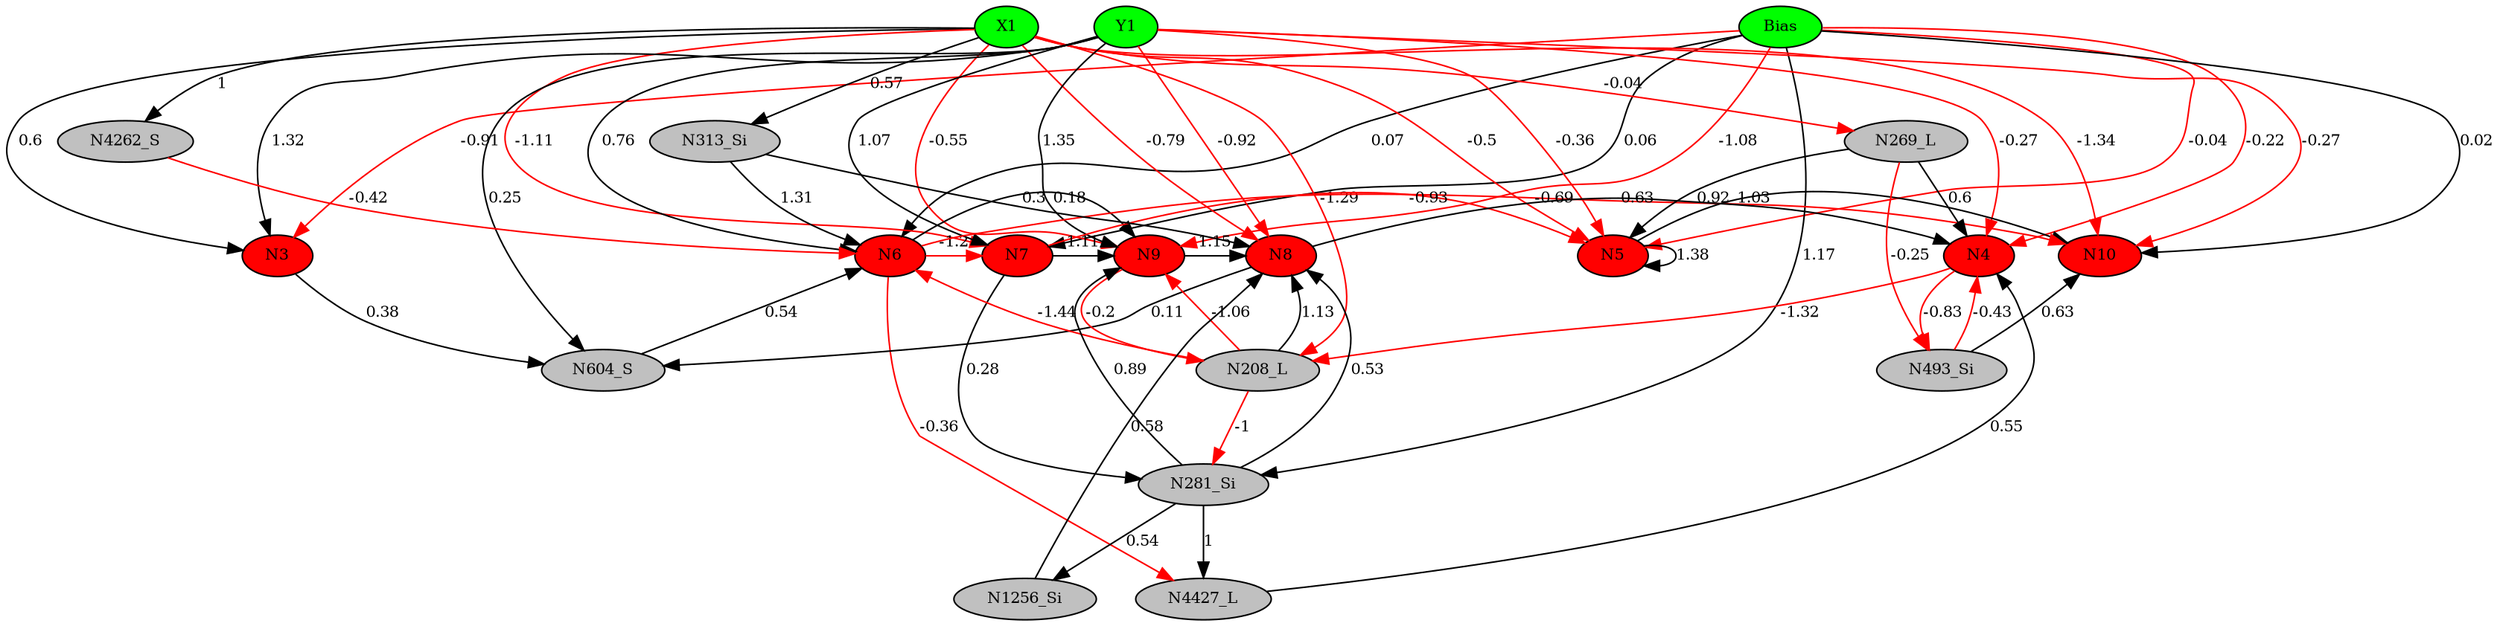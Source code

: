 digraph g { 
N0 [shape=ellipse, label=Bias,fontsize=10,height=0.1,width=0.1,style=filled,fillcolor=green]
N1[shape=ellipse label=X1,fontsize=10,height=0.1,width=0.1,style=filled,fillcolor=green]
N2[shape=ellipse label=Y1,fontsize=10,height=0.1,width=0.1,style=filled,fillcolor=green]
N3[shape=ellipse,fontsize = 10, height = 0.1, width = 0.1, style = filled, fillcolor = red]
N4[shape=ellipse,fontsize = 10, height = 0.1, width = 0.1, style = filled, fillcolor = red]
N5[shape=ellipse,fontsize = 10, height = 0.1, width = 0.1, style = filled, fillcolor = red]
N6[shape=ellipse,fontsize = 10, height = 0.1, width = 0.1, style = filled, fillcolor = red]
N7[shape=ellipse,fontsize = 10, height = 0.1, width = 0.1, style = filled, fillcolor = red]
N8[shape=ellipse,fontsize = 10, height = 0.1, width = 0.1, style = filled, fillcolor = red]
N9[shape=ellipse,fontsize = 10, height = 0.1, width = 0.1, style = filled, fillcolor = red]
N10[shape=ellipse,fontsize = 10, height = 0.1, width = 0.1, style = filled, fillcolor = red]
N208[shape=ellipse, label=N208_L,fontsize=10,height=0.1,width=0.1,style=filled,fillcolor=gray]
N269[shape=ellipse, label=N269_L,fontsize=10,height=0.1,width=0.1,style=filled,fillcolor=gray]
N281[shape=ellipse, label=N281_Si,fontsize=10,height=0.1,width=0.1,style=filled,fillcolor=gray]
N313[shape=ellipse, label=N313_Si,fontsize=10,height=0.1,width=0.1,style=filled,fillcolor=gray]
N493[shape=ellipse, label=N493_Si,fontsize=10,height=0.1,width=0.1,style=filled,fillcolor=gray]
N604[shape=ellipse, label=N604_S,fontsize=10,height=0.1,width=0.1,style=filled,fillcolor=gray]
N1256[shape=ellipse, label=N1256_Si,fontsize=10,height=0.1,width=0.1,style=filled,fillcolor=gray]
N4262[shape=ellipse, label=N4262_S,fontsize=10,height=0.1,width=0.1,style=filled,fillcolor=gray]
N4427[shape=ellipse, label=N4427_L,fontsize=10,height=0.1,width=0.1,style=filled,fillcolor=gray]
N0 -> N3 [color=red] [arrowType=inv][ label=-0.91,fontsize=10]
N1 -> N3 [color=black] [ label=0.6,fontsize=10]
N2 -> N3 [color=black] [ label=1.32,fontsize=10]
N0 -> N4 [color=red] [arrowType=inv][ label=-0.22,fontsize=10]
N2 -> N4 [color=red] [arrowType=inv][ label=-0.27,fontsize=10]
N0 -> N5 [color=red] [arrowType=inv][ label=-0.04,fontsize=10]
N1 -> N5 [color=red] [arrowType=inv][ label=-0.5,fontsize=10]
N2 -> N5 [color=red] [arrowType=inv][ label=-0.36,fontsize=10]
N0 -> N6 [color=black] [ label=0.07,fontsize=10]
N2 -> N6 [color=black] [ label=0.76,fontsize=10]
N0 -> N7 [color=black] [ label=0.06,fontsize=10]
N1 -> N7 [color=red] [arrowType=inv][ label=-1.11,fontsize=10]
N2 -> N7 [color=black] [ label=1.07,fontsize=10]
N1 -> N8 [color=red] [arrowType=inv][ label=-0.79,fontsize=10]
N2 -> N8 [color=red] [arrowType=inv][ label=-0.92,fontsize=10]
N0 -> N9 [color=red] [arrowType=inv][ label=-1.08,fontsize=10]
N2 -> N9 [color=black] [ label=1.35,fontsize=10]
N0 -> N10 [color=black] [ label=0.02,fontsize=10]
N1 -> N10 [color=red] [arrowType=inv][ label=-1.34,fontsize=10]
N2 -> N10 [color=red] [arrowType=inv][ label=-0.27,fontsize=10]
N8 -> N4 [color=black] [ label=0.63,fontsize=10]
N9 -> N8 [color=black] [ label=1.15,fontsize=10]
N1 -> N208 [color=red] [arrowType=inv][ label=-1.29,fontsize=10]
N208 -> N9 [color=red] [arrowType=inv][ label=-1.06,fontsize=10]
N4 -> N208 [color=red] [arrowType=inv][ label=-1.32,fontsize=10]
N5 -> N5 [color=black] [ label=1.38,fontsize=10]
N1 -> N269 [color=red] [arrowType=inv][ label=-0.04,fontsize=10]
N269 -> N4 [color=black] [ label=0.6,fontsize=10]
N0 -> N281 [color=black] [ label=1.17,fontsize=10]
N281 -> N8 [color=black] [ label=0.53,fontsize=10]
N1 -> N313 [color=black] [ label=0.57,fontsize=10]
N313 -> N6 [color=black] [ label=1.31,fontsize=10]
N269 -> N493 [color=red] [arrowType=inv][ label=-0.25,fontsize=10]
N493 -> N4 [color=red] [arrowType=inv][ label=-0.43,fontsize=10]
N6 -> N10 [color=red] [arrowType=inv][ label=-0.69,fontsize=10]
N2 -> N604 [color=black] [ label=0.25,fontsize=10]
N604 -> N6 [color=black] [ label=0.54,fontsize=10]
N6 -> N7 [color=red] [arrowType=inv][ label=-1.2,fontsize=10]
N5 -> N10 [color=black] [ label=1.03,fontsize=10]
N281 -> N9 [color=black] [ label=0.89,fontsize=10]
N208 -> N8 [color=black] [ label=1.13,fontsize=10]
N208 -> N281 [color=red] [arrowType=inv][ label=-1,fontsize=10]
N7 -> N9 [color=black] [ label=1.11,fontsize=10]
N1 -> N9 [color=red] [arrowType=inv][ label=-0.55,fontsize=10]
N281 -> N1256 [color=black] [ label=0.54,fontsize=10]
N1256 -> N8 [color=black] [ label=0.58,fontsize=10]
N208 -> N6 [color=red] [arrowType=inv][ label=-1.44,fontsize=10]
N7 -> N281 [color=black] [ label=0.28,fontsize=10]
N313 -> N8 [color=black] [ label=0.3,fontsize=10]
N9 -> N208 [color=red] [arrowType=inv][ label=-0.2,fontsize=10]
N3 -> N604 [color=black] [ label=0.38,fontsize=10]
N4 -> N493 [color=red] [arrowType=inv][ label=-0.83,fontsize=10]
N6 -> N9 [color=black] [ label=0.18,fontsize=10]
N493 -> N10 [color=black] [ label=0.63,fontsize=10]
N269 -> N5 [color=black] [ label=0.92,fontsize=10]
N7 -> N5 [color=red] [arrowType=inv][ label=-0.93,fontsize=10]
N1 -> N4262 [color=black] [ label=1,fontsize=10]
N4262 -> N6 [color=red] [arrowType=inv][ label=-0.42,fontsize=10]
N281 -> N4427 [color=black] [ label=1,fontsize=10]
N4427 -> N4 [color=black] [ label=0.55,fontsize=10]
N8 -> N604 [color=black] [ label=0.11,fontsize=10]
N6 -> N4427 [color=red] [arrowType=inv][ label=-0.36,fontsize=10]
 { rank=same; 
N3
N4
N5
N6
N7
N8
N9
N10
 } 
 { rank=same; 
N1 ->N2 ->N0 [style=invis]
 } 
}
